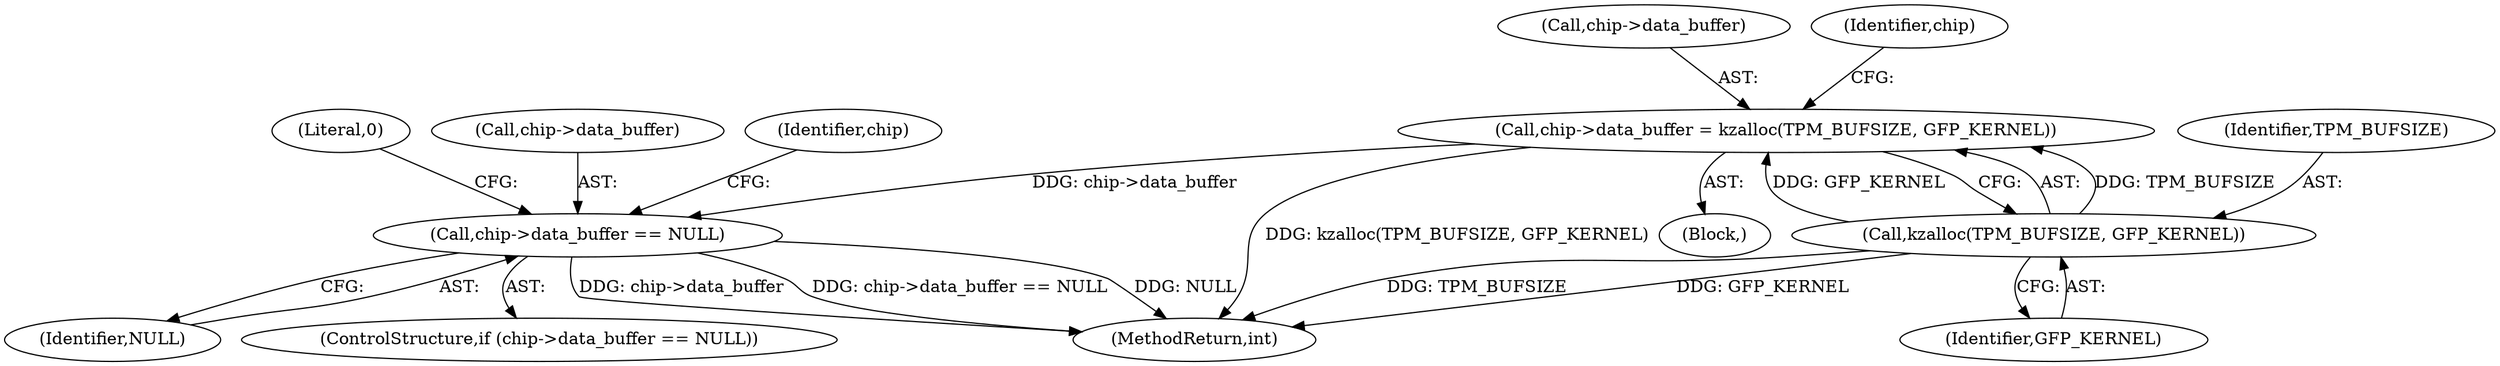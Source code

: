 digraph "0_linux_1309d7afbed112f0e8e90be9af975550caa0076b@pointer" {
"1000162" [label="(Call,chip->data_buffer = kzalloc(TPM_BUFSIZE, GFP_KERNEL))"];
"1000166" [label="(Call,kzalloc(TPM_BUFSIZE, GFP_KERNEL))"];
"1000170" [label="(Call,chip->data_buffer == NULL)"];
"1000202" [label="(MethodReturn,int)"];
"1000177" [label="(Literal,0)"];
"1000171" [label="(Call,chip->data_buffer)"];
"1000162" [label="(Call,chip->data_buffer = kzalloc(TPM_BUFSIZE, GFP_KERNEL))"];
"1000166" [label="(Call,kzalloc(TPM_BUFSIZE, GFP_KERNEL))"];
"1000192" [label="(Identifier,chip)"];
"1000103" [label="(Block,)"];
"1000168" [label="(Identifier,GFP_KERNEL)"];
"1000169" [label="(ControlStructure,if (chip->data_buffer == NULL))"];
"1000174" [label="(Identifier,NULL)"];
"1000163" [label="(Call,chip->data_buffer)"];
"1000172" [label="(Identifier,chip)"];
"1000167" [label="(Identifier,TPM_BUFSIZE)"];
"1000170" [label="(Call,chip->data_buffer == NULL)"];
"1000162" -> "1000103"  [label="AST: "];
"1000162" -> "1000166"  [label="CFG: "];
"1000163" -> "1000162"  [label="AST: "];
"1000166" -> "1000162"  [label="AST: "];
"1000172" -> "1000162"  [label="CFG: "];
"1000162" -> "1000202"  [label="DDG: kzalloc(TPM_BUFSIZE, GFP_KERNEL)"];
"1000166" -> "1000162"  [label="DDG: TPM_BUFSIZE"];
"1000166" -> "1000162"  [label="DDG: GFP_KERNEL"];
"1000162" -> "1000170"  [label="DDG: chip->data_buffer"];
"1000166" -> "1000168"  [label="CFG: "];
"1000167" -> "1000166"  [label="AST: "];
"1000168" -> "1000166"  [label="AST: "];
"1000166" -> "1000202"  [label="DDG: GFP_KERNEL"];
"1000166" -> "1000202"  [label="DDG: TPM_BUFSIZE"];
"1000170" -> "1000169"  [label="AST: "];
"1000170" -> "1000174"  [label="CFG: "];
"1000171" -> "1000170"  [label="AST: "];
"1000174" -> "1000170"  [label="AST: "];
"1000177" -> "1000170"  [label="CFG: "];
"1000192" -> "1000170"  [label="CFG: "];
"1000170" -> "1000202"  [label="DDG: chip->data_buffer"];
"1000170" -> "1000202"  [label="DDG: chip->data_buffer == NULL"];
"1000170" -> "1000202"  [label="DDG: NULL"];
}
